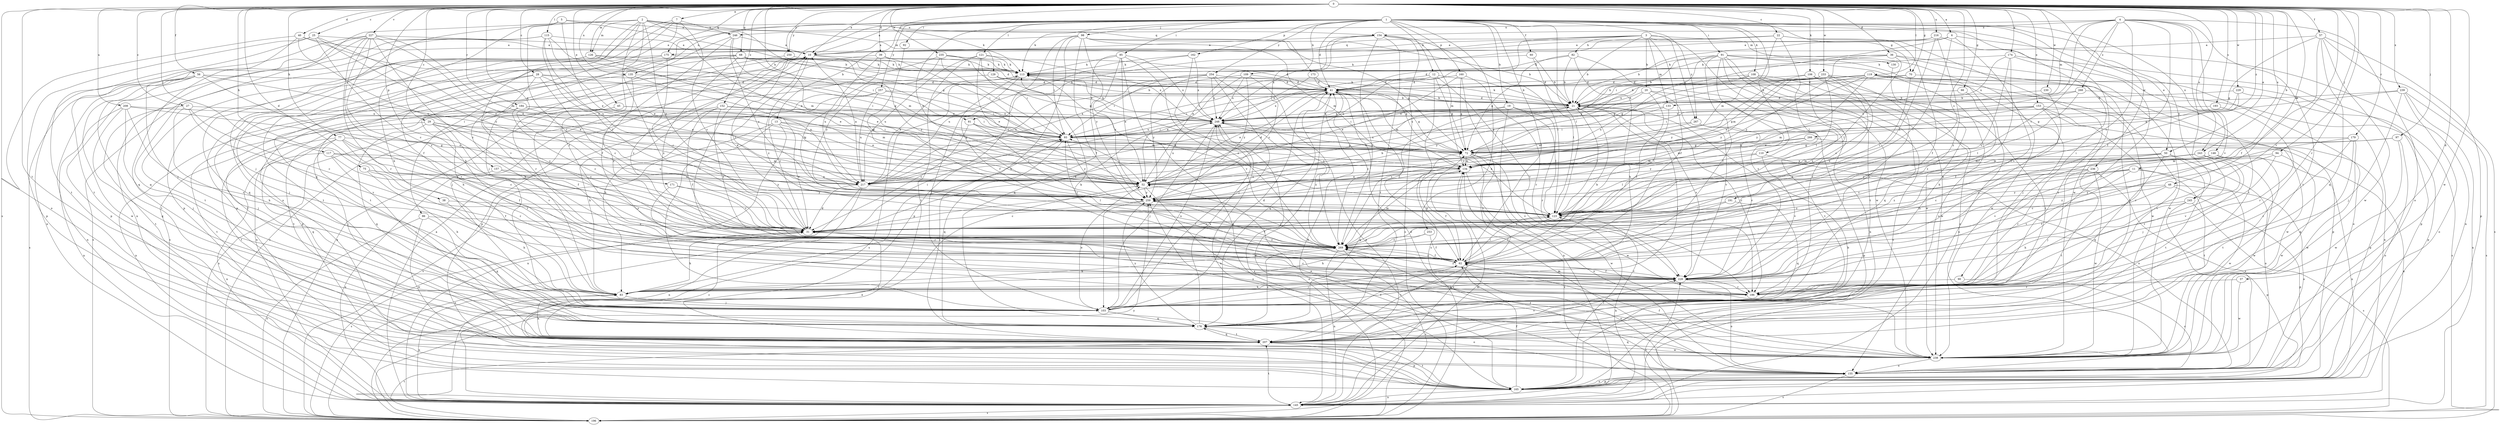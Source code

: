 strict digraph  {
0;
1;
2;
3;
4;
5;
6;
7;
10;
11;
12;
13;
19;
20;
21;
22;
25;
27;
28;
29;
31;
36;
37;
38;
39;
40;
41;
45;
48;
50;
52;
56;
57;
60;
62;
66;
68;
70;
72;
75;
77;
81;
82;
83;
85;
86;
90;
91;
92;
93;
94;
97;
98;
103;
106;
108;
109;
110;
113;
115;
117;
119;
121;
123;
126;
129;
130;
133;
134;
135;
145;
146;
152;
153;
154;
155;
157;
160;
162;
165;
171;
173;
174;
175;
176;
179;
184;
186;
191;
193;
196;
207;
208;
216;
217;
227;
228;
229;
230;
233;
235;
236;
238;
239;
243;
245;
246;
248;
250;
253;
254;
257;
259;
266;
267;
268;
269;
0 -> 6  [label=a];
0 -> 7  [label=a];
0 -> 10  [label=a];
0 -> 11  [label=b];
0 -> 22  [label=c];
0 -> 25  [label=c];
0 -> 27  [label=c];
0 -> 28  [label=c];
0 -> 29  [label=c];
0 -> 36  [label=d];
0 -> 37  [label=d];
0 -> 38  [label=d];
0 -> 39  [label=d];
0 -> 40  [label=d];
0 -> 45  [label=e];
0 -> 48  [label=e];
0 -> 50  [label=e];
0 -> 56  [label=f];
0 -> 57  [label=f];
0 -> 66  [label=g];
0 -> 68  [label=g];
0 -> 70  [label=g];
0 -> 75  [label=h];
0 -> 77  [label=h];
0 -> 81  [label=h];
0 -> 94  [label=j];
0 -> 97  [label=j];
0 -> 106  [label=k];
0 -> 115  [label=l];
0 -> 117  [label=l];
0 -> 119  [label=l];
0 -> 126  [label=m];
0 -> 135  [label=n];
0 -> 146  [label=o];
0 -> 152  [label=o];
0 -> 153  [label=o];
0 -> 157  [label=p];
0 -> 171  [label=q];
0 -> 173  [label=q];
0 -> 174  [label=q];
0 -> 175  [label=q];
0 -> 179  [label=r];
0 -> 184  [label=r];
0 -> 186  [label=r];
0 -> 191  [label=s];
0 -> 193  [label=s];
0 -> 196  [label=s];
0 -> 207  [label=t];
0 -> 208  [label=u];
0 -> 216  [label=u];
0 -> 227  [label=v];
0 -> 228  [label=v];
0 -> 229  [label=w];
0 -> 230  [label=w];
0 -> 233  [label=w];
0 -> 235  [label=w];
0 -> 236  [label=w];
0 -> 238  [label=w];
0 -> 239  [label=x];
0 -> 243  [label=x];
0 -> 250  [label=y];
0 -> 266  [label=z];
1 -> 10  [label=a];
1 -> 12  [label=b];
1 -> 13  [label=b];
1 -> 19  [label=b];
1 -> 41  [label=d];
1 -> 50  [label=e];
1 -> 52  [label=e];
1 -> 60  [label=f];
1 -> 62  [label=f];
1 -> 70  [label=g];
1 -> 85  [label=i];
1 -> 86  [label=i];
1 -> 90  [label=i];
1 -> 91  [label=i];
1 -> 92  [label=i];
1 -> 98  [label=j];
1 -> 103  [label=j];
1 -> 108  [label=k];
1 -> 109  [label=k];
1 -> 110  [label=k];
1 -> 113  [label=k];
1 -> 121  [label=l];
1 -> 123  [label=l];
1 -> 135  [label=n];
1 -> 160  [label=p];
1 -> 162  [label=p];
1 -> 238  [label=w];
1 -> 243  [label=x];
1 -> 245  [label=x];
1 -> 250  [label=y];
1 -> 253  [label=y];
1 -> 254  [label=y];
1 -> 257  [label=y];
1 -> 267  [label=z];
2 -> 31  [label=c];
2 -> 52  [label=e];
2 -> 62  [label=f];
2 -> 72  [label=g];
2 -> 103  [label=j];
2 -> 113  [label=k];
2 -> 126  [label=m];
2 -> 129  [label=m];
2 -> 145  [label=n];
2 -> 154  [label=o];
2 -> 165  [label=p];
2 -> 228  [label=v];
2 -> 259  [label=y];
3 -> 20  [label=b];
3 -> 21  [label=b];
3 -> 62  [label=f];
3 -> 81  [label=h];
3 -> 82  [label=h];
3 -> 130  [label=m];
3 -> 133  [label=m];
3 -> 175  [label=q];
3 -> 217  [label=u];
3 -> 238  [label=w];
3 -> 267  [label=z];
4 -> 31  [label=c];
4 -> 62  [label=f];
4 -> 93  [label=i];
4 -> 123  [label=l];
4 -> 133  [label=m];
4 -> 154  [label=o];
4 -> 155  [label=o];
4 -> 207  [label=t];
4 -> 228  [label=v];
4 -> 245  [label=x];
4 -> 246  [label=x];
4 -> 268  [label=z];
5 -> 21  [label=b];
5 -> 31  [label=c];
5 -> 52  [label=e];
5 -> 83  [label=h];
5 -> 246  [label=x];
6 -> 10  [label=a];
6 -> 93  [label=i];
6 -> 123  [label=l];
6 -> 145  [label=n];
6 -> 228  [label=v];
7 -> 31  [label=c];
7 -> 83  [label=h];
7 -> 155  [label=o];
7 -> 165  [label=p];
7 -> 176  [label=q];
7 -> 246  [label=x];
10 -> 113  [label=k];
10 -> 165  [label=p];
10 -> 196  [label=s];
10 -> 228  [label=v];
10 -> 259  [label=y];
10 -> 269  [label=z];
11 -> 31  [label=c];
11 -> 52  [label=e];
11 -> 207  [label=t];
11 -> 228  [label=v];
11 -> 238  [label=w];
11 -> 269  [label=z];
12 -> 21  [label=b];
12 -> 41  [label=d];
12 -> 72  [label=g];
12 -> 93  [label=i];
12 -> 196  [label=s];
12 -> 217  [label=u];
12 -> 228  [label=v];
13 -> 31  [label=c];
13 -> 72  [label=g];
13 -> 93  [label=i];
13 -> 103  [label=j];
13 -> 145  [label=n];
13 -> 196  [label=s];
19 -> 123  [label=l];
19 -> 145  [label=n];
19 -> 186  [label=r];
19 -> 248  [label=x];
19 -> 269  [label=z];
20 -> 21  [label=b];
20 -> 62  [label=f];
20 -> 207  [label=t];
20 -> 228  [label=v];
20 -> 259  [label=y];
21 -> 41  [label=d];
21 -> 52  [label=e];
21 -> 93  [label=i];
21 -> 103  [label=j];
21 -> 113  [label=k];
21 -> 123  [label=l];
21 -> 186  [label=r];
21 -> 228  [label=v];
21 -> 248  [label=x];
22 -> 10  [label=a];
22 -> 62  [label=f];
22 -> 123  [label=l];
22 -> 134  [label=m];
22 -> 207  [label=t];
22 -> 248  [label=x];
25 -> 10  [label=a];
25 -> 31  [label=c];
25 -> 52  [label=e];
25 -> 165  [label=p];
25 -> 207  [label=t];
25 -> 259  [label=y];
27 -> 31  [label=c];
27 -> 83  [label=h];
27 -> 207  [label=t];
27 -> 228  [label=v];
27 -> 248  [label=x];
28 -> 31  [label=c];
28 -> 41  [label=d];
28 -> 52  [label=e];
28 -> 83  [label=h];
28 -> 93  [label=i];
28 -> 103  [label=j];
28 -> 269  [label=z];
29 -> 31  [label=c];
29 -> 72  [label=g];
29 -> 93  [label=i];
29 -> 176  [label=q];
29 -> 186  [label=r];
29 -> 207  [label=t];
29 -> 228  [label=v];
31 -> 10  [label=a];
31 -> 83  [label=h];
31 -> 93  [label=i];
31 -> 123  [label=l];
31 -> 196  [label=s];
31 -> 207  [label=t];
31 -> 248  [label=x];
31 -> 269  [label=z];
36 -> 41  [label=d];
36 -> 113  [label=k];
36 -> 123  [label=l];
36 -> 207  [label=t];
36 -> 238  [label=w];
36 -> 259  [label=y];
37 -> 186  [label=r];
37 -> 238  [label=w];
38 -> 83  [label=h];
38 -> 123  [label=l];
39 -> 93  [label=i];
39 -> 113  [label=k];
39 -> 123  [label=l];
39 -> 217  [label=u];
39 -> 269  [label=z];
40 -> 10  [label=a];
40 -> 93  [label=i];
40 -> 103  [label=j];
40 -> 155  [label=o];
40 -> 217  [label=u];
41 -> 21  [label=b];
41 -> 52  [label=e];
41 -> 62  [label=f];
41 -> 72  [label=g];
41 -> 93  [label=i];
41 -> 134  [label=m];
41 -> 176  [label=q];
41 -> 248  [label=x];
41 -> 269  [label=z];
45 -> 52  [label=e];
45 -> 62  [label=f];
45 -> 207  [label=t];
45 -> 248  [label=x];
48 -> 31  [label=c];
48 -> 62  [label=f];
48 -> 155  [label=o];
48 -> 165  [label=p];
48 -> 259  [label=y];
50 -> 134  [label=m];
50 -> 155  [label=o];
50 -> 176  [label=q];
50 -> 186  [label=r];
50 -> 207  [label=t];
50 -> 259  [label=y];
52 -> 41  [label=d];
52 -> 93  [label=i];
52 -> 155  [label=o];
52 -> 248  [label=x];
52 -> 259  [label=y];
56 -> 41  [label=d];
56 -> 52  [label=e];
56 -> 145  [label=n];
56 -> 196  [label=s];
56 -> 207  [label=t];
56 -> 228  [label=v];
56 -> 238  [label=w];
57 -> 10  [label=a];
57 -> 62  [label=f];
57 -> 72  [label=g];
57 -> 165  [label=p];
57 -> 176  [label=q];
57 -> 196  [label=s];
57 -> 238  [label=w];
60 -> 21  [label=b];
60 -> 113  [label=k];
60 -> 123  [label=l];
62 -> 21  [label=b];
62 -> 72  [label=g];
62 -> 103  [label=j];
62 -> 123  [label=l];
62 -> 155  [label=o];
62 -> 228  [label=v];
62 -> 269  [label=z];
66 -> 21  [label=b];
66 -> 269  [label=z];
68 -> 21  [label=b];
68 -> 41  [label=d];
68 -> 52  [label=e];
68 -> 113  [label=k];
68 -> 165  [label=p];
68 -> 196  [label=s];
68 -> 207  [label=t];
68 -> 269  [label=z];
70 -> 41  [label=d];
70 -> 72  [label=g];
70 -> 123  [label=l];
70 -> 155  [label=o];
72 -> 134  [label=m];
72 -> 196  [label=s];
72 -> 228  [label=v];
72 -> 238  [label=w];
72 -> 248  [label=x];
75 -> 62  [label=f];
75 -> 83  [label=h];
75 -> 217  [label=u];
75 -> 259  [label=y];
77 -> 31  [label=c];
77 -> 62  [label=f];
77 -> 72  [label=g];
77 -> 103  [label=j];
77 -> 176  [label=q];
77 -> 186  [label=r];
77 -> 207  [label=t];
81 -> 31  [label=c];
81 -> 93  [label=i];
81 -> 134  [label=m];
81 -> 259  [label=y];
82 -> 21  [label=b];
82 -> 72  [label=g];
82 -> 83  [label=h];
82 -> 113  [label=k];
82 -> 145  [label=n];
83 -> 103  [label=j];
83 -> 145  [label=n];
85 -> 52  [label=e];
85 -> 113  [label=k];
85 -> 165  [label=p];
85 -> 176  [label=q];
85 -> 228  [label=v];
85 -> 248  [label=x];
85 -> 259  [label=y];
86 -> 31  [label=c];
86 -> 176  [label=q];
86 -> 196  [label=s];
86 -> 238  [label=w];
90 -> 83  [label=h];
90 -> 155  [label=o];
91 -> 21  [label=b];
91 -> 62  [label=f];
91 -> 113  [label=k];
91 -> 145  [label=n];
91 -> 155  [label=o];
91 -> 186  [label=r];
91 -> 196  [label=s];
91 -> 207  [label=t];
91 -> 217  [label=u];
91 -> 228  [label=v];
91 -> 238  [label=w];
92 -> 123  [label=l];
93 -> 72  [label=g];
93 -> 176  [label=q];
93 -> 259  [label=y];
94 -> 134  [label=m];
94 -> 228  [label=v];
94 -> 238  [label=w];
94 -> 269  [label=z];
97 -> 52  [label=e];
97 -> 72  [label=g];
97 -> 155  [label=o];
97 -> 238  [label=w];
98 -> 10  [label=a];
98 -> 21  [label=b];
98 -> 62  [label=f];
98 -> 72  [label=g];
98 -> 83  [label=h];
98 -> 93  [label=i];
98 -> 134  [label=m];
98 -> 165  [label=p];
98 -> 259  [label=y];
103 -> 41  [label=d];
103 -> 52  [label=e];
103 -> 155  [label=o];
103 -> 176  [label=q];
103 -> 228  [label=v];
103 -> 248  [label=x];
106 -> 41  [label=d];
106 -> 83  [label=h];
106 -> 207  [label=t];
106 -> 259  [label=y];
106 -> 269  [label=z];
108 -> 41  [label=d];
108 -> 72  [label=g];
108 -> 155  [label=o];
108 -> 176  [label=q];
108 -> 217  [label=u];
108 -> 238  [label=w];
109 -> 41  [label=d];
109 -> 52  [label=e];
109 -> 145  [label=n];
109 -> 217  [label=u];
109 -> 248  [label=x];
109 -> 259  [label=y];
110 -> 123  [label=l];
110 -> 134  [label=m];
110 -> 155  [label=o];
110 -> 228  [label=v];
113 -> 41  [label=d];
113 -> 62  [label=f];
113 -> 103  [label=j];
113 -> 196  [label=s];
115 -> 10  [label=a];
115 -> 52  [label=e];
115 -> 123  [label=l];
115 -> 134  [label=m];
115 -> 165  [label=p];
115 -> 176  [label=q];
115 -> 217  [label=u];
117 -> 103  [label=j];
117 -> 134  [label=m];
117 -> 145  [label=n];
117 -> 217  [label=u];
117 -> 259  [label=y];
119 -> 21  [label=b];
119 -> 41  [label=d];
119 -> 52  [label=e];
119 -> 72  [label=g];
119 -> 103  [label=j];
119 -> 145  [label=n];
119 -> 165  [label=p];
119 -> 207  [label=t];
119 -> 248  [label=x];
119 -> 259  [label=y];
121 -> 52  [label=e];
121 -> 93  [label=i];
121 -> 113  [label=k];
121 -> 207  [label=t];
121 -> 217  [label=u];
121 -> 248  [label=x];
123 -> 31  [label=c];
123 -> 62  [label=f];
123 -> 113  [label=k];
123 -> 145  [label=n];
123 -> 248  [label=x];
126 -> 52  [label=e];
126 -> 72  [label=g];
126 -> 113  [label=k];
126 -> 176  [label=q];
126 -> 207  [label=t];
129 -> 21  [label=b];
129 -> 41  [label=d];
129 -> 145  [label=n];
129 -> 248  [label=x];
130 -> 238  [label=w];
133 -> 52  [label=e];
133 -> 123  [label=l];
133 -> 248  [label=x];
134 -> 52  [label=e];
134 -> 62  [label=f];
134 -> 145  [label=n];
134 -> 155  [label=o];
134 -> 217  [label=u];
134 -> 238  [label=w];
135 -> 41  [label=d];
135 -> 207  [label=t];
135 -> 217  [label=u];
135 -> 269  [label=z];
145 -> 10  [label=a];
145 -> 52  [label=e];
145 -> 134  [label=m];
145 -> 196  [label=s];
145 -> 207  [label=t];
145 -> 248  [label=x];
146 -> 134  [label=m];
146 -> 145  [label=n];
146 -> 207  [label=t];
146 -> 228  [label=v];
146 -> 269  [label=z];
152 -> 62  [label=f];
152 -> 83  [label=h];
152 -> 93  [label=i];
152 -> 196  [label=s];
152 -> 248  [label=x];
152 -> 269  [label=z];
153 -> 52  [label=e];
153 -> 93  [label=i];
153 -> 134  [label=m];
153 -> 165  [label=p];
153 -> 186  [label=r];
153 -> 228  [label=v];
153 -> 238  [label=w];
153 -> 248  [label=x];
154 -> 10  [label=a];
154 -> 31  [label=c];
154 -> 52  [label=e];
154 -> 123  [label=l];
154 -> 134  [label=m];
154 -> 196  [label=s];
154 -> 207  [label=t];
154 -> 269  [label=z];
155 -> 41  [label=d];
155 -> 134  [label=m];
155 -> 165  [label=p];
155 -> 196  [label=s];
157 -> 52  [label=e];
157 -> 145  [label=n];
157 -> 269  [label=z];
160 -> 41  [label=d];
160 -> 52  [label=e];
160 -> 72  [label=g];
160 -> 186  [label=r];
160 -> 207  [label=t];
162 -> 113  [label=k];
162 -> 217  [label=u];
162 -> 248  [label=x];
162 -> 269  [label=z];
165 -> 21  [label=b];
165 -> 41  [label=d];
165 -> 62  [label=f];
165 -> 123  [label=l];
165 -> 145  [label=n];
165 -> 155  [label=o];
165 -> 207  [label=t];
171 -> 31  [label=c];
171 -> 186  [label=r];
171 -> 259  [label=y];
173 -> 41  [label=d];
173 -> 72  [label=g];
173 -> 248  [label=x];
174 -> 31  [label=c];
174 -> 62  [label=f];
174 -> 113  [label=k];
174 -> 165  [label=p];
174 -> 186  [label=r];
174 -> 248  [label=x];
175 -> 31  [label=c];
175 -> 113  [label=k];
175 -> 196  [label=s];
175 -> 207  [label=t];
176 -> 62  [label=f];
176 -> 72  [label=g];
176 -> 207  [label=t];
176 -> 248  [label=x];
176 -> 259  [label=y];
176 -> 269  [label=z];
179 -> 72  [label=g];
179 -> 176  [label=q];
179 -> 186  [label=r];
179 -> 238  [label=w];
179 -> 269  [label=z];
184 -> 31  [label=c];
184 -> 72  [label=g];
184 -> 103  [label=j];
184 -> 134  [label=m];
184 -> 145  [label=n];
184 -> 248  [label=x];
186 -> 31  [label=c];
186 -> 113  [label=k];
191 -> 123  [label=l];
191 -> 176  [label=q];
191 -> 269  [label=z];
193 -> 186  [label=r];
193 -> 248  [label=x];
196 -> 10  [label=a];
196 -> 41  [label=d];
196 -> 207  [label=t];
196 -> 228  [label=v];
196 -> 248  [label=x];
196 -> 259  [label=y];
207 -> 83  [label=h];
207 -> 93  [label=i];
207 -> 165  [label=p];
207 -> 176  [label=q];
207 -> 228  [label=v];
207 -> 238  [label=w];
208 -> 103  [label=j];
208 -> 145  [label=n];
208 -> 176  [label=q];
208 -> 217  [label=u];
208 -> 228  [label=v];
208 -> 248  [label=x];
216 -> 10  [label=a];
216 -> 21  [label=b];
216 -> 123  [label=l];
216 -> 207  [label=t];
216 -> 269  [label=z];
217 -> 10  [label=a];
217 -> 31  [label=c];
217 -> 113  [label=k];
217 -> 123  [label=l];
217 -> 145  [label=n];
217 -> 196  [label=s];
227 -> 10  [label=a];
227 -> 31  [label=c];
227 -> 52  [label=e];
227 -> 62  [label=f];
227 -> 134  [label=m];
227 -> 145  [label=n];
227 -> 176  [label=q];
227 -> 186  [label=r];
227 -> 207  [label=t];
227 -> 269  [label=z];
228 -> 62  [label=f];
228 -> 83  [label=h];
228 -> 155  [label=o];
228 -> 186  [label=r];
228 -> 269  [label=z];
229 -> 21  [label=b];
229 -> 31  [label=c];
229 -> 72  [label=g];
229 -> 196  [label=s];
230 -> 21  [label=b];
230 -> 62  [label=f];
233 -> 21  [label=b];
233 -> 31  [label=c];
233 -> 41  [label=d];
233 -> 123  [label=l];
233 -> 134  [label=m];
233 -> 228  [label=v];
233 -> 238  [label=w];
233 -> 259  [label=y];
233 -> 269  [label=z];
235 -> 41  [label=d];
235 -> 72  [label=g];
235 -> 93  [label=i];
235 -> 103  [label=j];
235 -> 113  [label=k];
235 -> 259  [label=y];
236 -> 52  [label=e];
236 -> 103  [label=j];
236 -> 155  [label=o];
236 -> 207  [label=t];
236 -> 238  [label=w];
236 -> 269  [label=z];
238 -> 31  [label=c];
238 -> 52  [label=e];
238 -> 62  [label=f];
238 -> 155  [label=o];
238 -> 176  [label=q];
238 -> 259  [label=y];
238 -> 269  [label=z];
239 -> 21  [label=b];
239 -> 72  [label=g];
239 -> 103  [label=j];
239 -> 145  [label=n];
239 -> 155  [label=o];
239 -> 196  [label=s];
243 -> 31  [label=c];
243 -> 103  [label=j];
243 -> 134  [label=m];
243 -> 186  [label=r];
243 -> 238  [label=w];
245 -> 83  [label=h];
245 -> 123  [label=l];
245 -> 165  [label=p];
245 -> 196  [label=s];
246 -> 10  [label=a];
246 -> 62  [label=f];
246 -> 134  [label=m];
246 -> 186  [label=r];
246 -> 259  [label=y];
248 -> 93  [label=i];
248 -> 103  [label=j];
248 -> 113  [label=k];
248 -> 269  [label=z];
250 -> 83  [label=h];
250 -> 113  [label=k];
250 -> 123  [label=l];
253 -> 62  [label=f];
253 -> 83  [label=h];
253 -> 269  [label=z];
254 -> 41  [label=d];
254 -> 93  [label=i];
254 -> 103  [label=j];
254 -> 217  [label=u];
254 -> 248  [label=x];
254 -> 259  [label=y];
254 -> 269  [label=z];
257 -> 21  [label=b];
257 -> 31  [label=c];
257 -> 83  [label=h];
257 -> 93  [label=i];
257 -> 217  [label=u];
259 -> 21  [label=b];
259 -> 31  [label=c];
259 -> 62  [label=f];
259 -> 103  [label=j];
259 -> 123  [label=l];
266 -> 72  [label=g];
266 -> 134  [label=m];
266 -> 145  [label=n];
266 -> 259  [label=y];
267 -> 93  [label=i];
267 -> 165  [label=p];
267 -> 228  [label=v];
267 -> 259  [label=y];
268 -> 21  [label=b];
268 -> 72  [label=g];
268 -> 123  [label=l];
268 -> 165  [label=p];
269 -> 62  [label=f];
269 -> 83  [label=h];
269 -> 93  [label=i];
269 -> 134  [label=m];
269 -> 145  [label=n];
269 -> 196  [label=s];
269 -> 259  [label=y];
}
